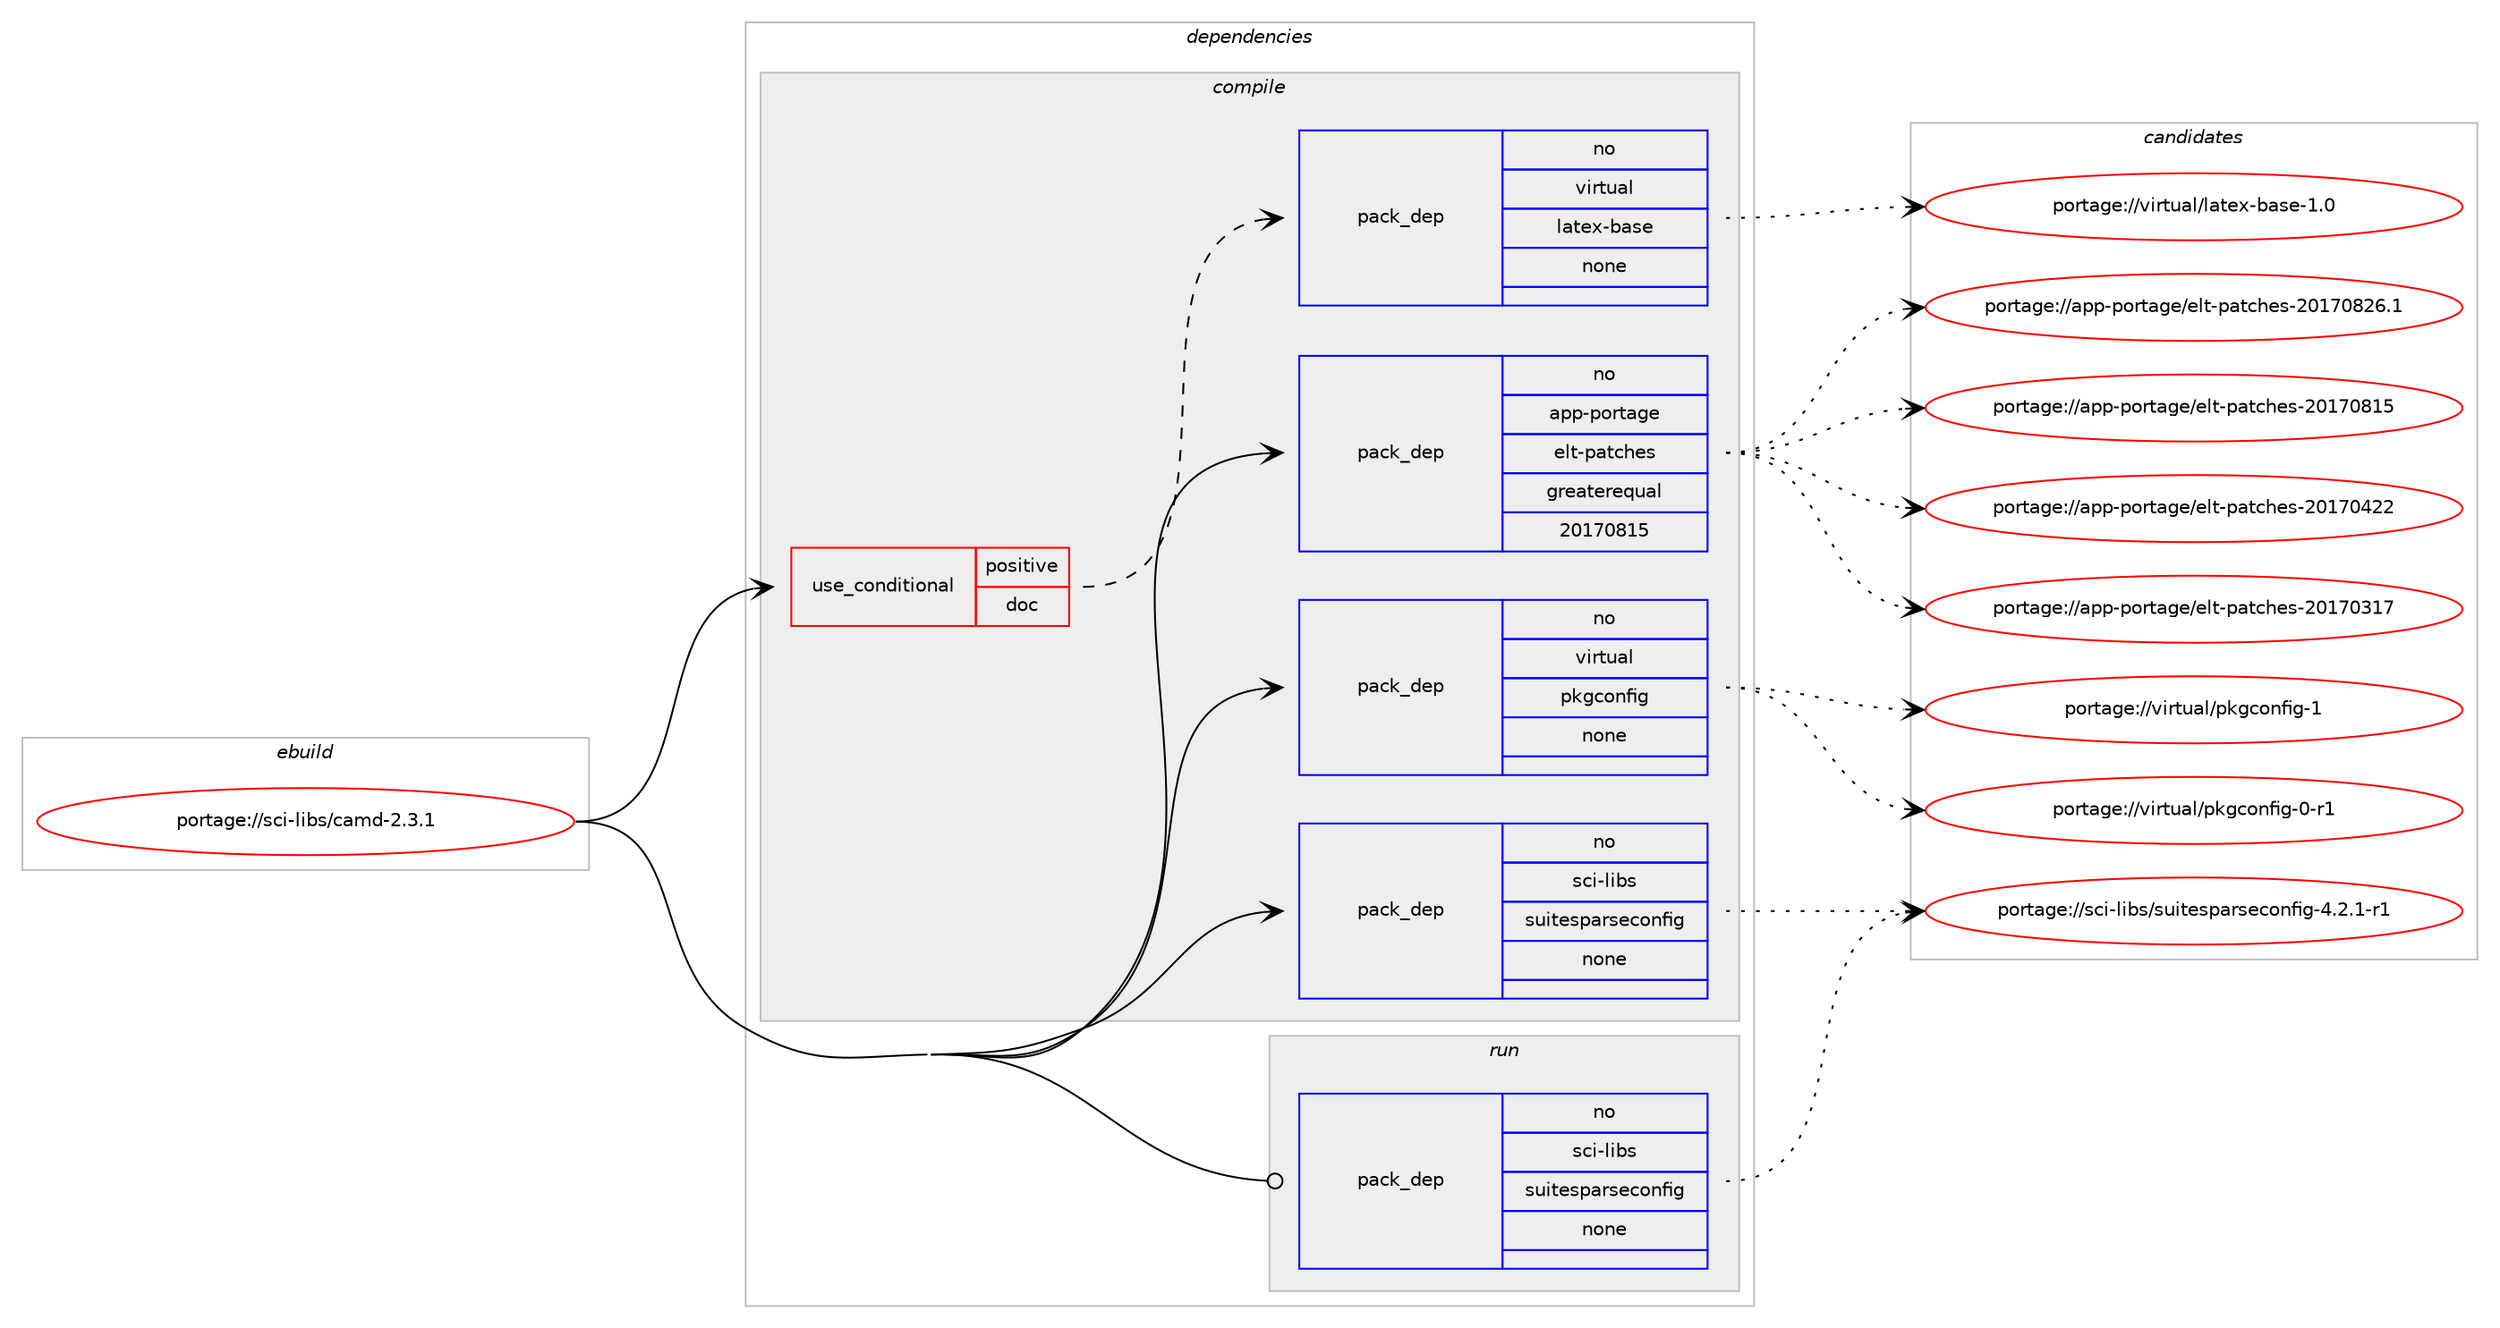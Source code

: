 digraph prolog {

# *************
# Graph options
# *************

newrank=true;
concentrate=true;
compound=true;
graph [rankdir=LR,fontname=Helvetica,fontsize=10,ranksep=1.5];#, ranksep=2.5, nodesep=0.2];
edge  [arrowhead=vee];
node  [fontname=Helvetica,fontsize=10];

# **********
# The ebuild
# **********

subgraph cluster_leftcol {
color=gray;
rank=same;
label=<<i>ebuild</i>>;
id [label="portage://sci-libs/camd-2.3.1", color=red, width=4, href="../sci-libs/camd-2.3.1.svg"];
}

# ****************
# The dependencies
# ****************

subgraph cluster_midcol {
color=gray;
label=<<i>dependencies</i>>;
subgraph cluster_compile {
fillcolor="#eeeeee";
style=filled;
label=<<i>compile</i>>;
subgraph cond18997 {
dependency93259 [label=<<TABLE BORDER="0" CELLBORDER="1" CELLSPACING="0" CELLPADDING="4"><TR><TD ROWSPAN="3" CELLPADDING="10">use_conditional</TD></TR><TR><TD>positive</TD></TR><TR><TD>doc</TD></TR></TABLE>>, shape=none, color=red];
subgraph pack72686 {
dependency93260 [label=<<TABLE BORDER="0" CELLBORDER="1" CELLSPACING="0" CELLPADDING="4" WIDTH="220"><TR><TD ROWSPAN="6" CELLPADDING="30">pack_dep</TD></TR><TR><TD WIDTH="110">no</TD></TR><TR><TD>virtual</TD></TR><TR><TD>latex-base</TD></TR><TR><TD>none</TD></TR><TR><TD></TD></TR></TABLE>>, shape=none, color=blue];
}
dependency93259:e -> dependency93260:w [weight=20,style="dashed",arrowhead="vee"];
}
id:e -> dependency93259:w [weight=20,style="solid",arrowhead="vee"];
subgraph pack72687 {
dependency93261 [label=<<TABLE BORDER="0" CELLBORDER="1" CELLSPACING="0" CELLPADDING="4" WIDTH="220"><TR><TD ROWSPAN="6" CELLPADDING="30">pack_dep</TD></TR><TR><TD WIDTH="110">no</TD></TR><TR><TD>app-portage</TD></TR><TR><TD>elt-patches</TD></TR><TR><TD>greaterequal</TD></TR><TR><TD>20170815</TD></TR></TABLE>>, shape=none, color=blue];
}
id:e -> dependency93261:w [weight=20,style="solid",arrowhead="vee"];
subgraph pack72688 {
dependency93262 [label=<<TABLE BORDER="0" CELLBORDER="1" CELLSPACING="0" CELLPADDING="4" WIDTH="220"><TR><TD ROWSPAN="6" CELLPADDING="30">pack_dep</TD></TR><TR><TD WIDTH="110">no</TD></TR><TR><TD>sci-libs</TD></TR><TR><TD>suitesparseconfig</TD></TR><TR><TD>none</TD></TR><TR><TD></TD></TR></TABLE>>, shape=none, color=blue];
}
id:e -> dependency93262:w [weight=20,style="solid",arrowhead="vee"];
subgraph pack72689 {
dependency93263 [label=<<TABLE BORDER="0" CELLBORDER="1" CELLSPACING="0" CELLPADDING="4" WIDTH="220"><TR><TD ROWSPAN="6" CELLPADDING="30">pack_dep</TD></TR><TR><TD WIDTH="110">no</TD></TR><TR><TD>virtual</TD></TR><TR><TD>pkgconfig</TD></TR><TR><TD>none</TD></TR><TR><TD></TD></TR></TABLE>>, shape=none, color=blue];
}
id:e -> dependency93263:w [weight=20,style="solid",arrowhead="vee"];
}
subgraph cluster_compileandrun {
fillcolor="#eeeeee";
style=filled;
label=<<i>compile and run</i>>;
}
subgraph cluster_run {
fillcolor="#eeeeee";
style=filled;
label=<<i>run</i>>;
subgraph pack72690 {
dependency93264 [label=<<TABLE BORDER="0" CELLBORDER="1" CELLSPACING="0" CELLPADDING="4" WIDTH="220"><TR><TD ROWSPAN="6" CELLPADDING="30">pack_dep</TD></TR><TR><TD WIDTH="110">no</TD></TR><TR><TD>sci-libs</TD></TR><TR><TD>suitesparseconfig</TD></TR><TR><TD>none</TD></TR><TR><TD></TD></TR></TABLE>>, shape=none, color=blue];
}
id:e -> dependency93264:w [weight=20,style="solid",arrowhead="odot"];
}
}

# **************
# The candidates
# **************

subgraph cluster_choices {
rank=same;
color=gray;
label=<<i>candidates</i>>;

subgraph choice72686 {
color=black;
nodesep=1;
choice11810511411611797108471089711610112045989711510145494648 [label="portage://virtual/latex-base-1.0", color=red, width=4,href="../virtual/latex-base-1.0.svg"];
dependency93260:e -> choice11810511411611797108471089711610112045989711510145494648:w [style=dotted,weight="100"];
}
subgraph choice72687 {
color=black;
nodesep=1;
choice971121124511211111411697103101471011081164511297116991041011154550484955485650544649 [label="portage://app-portage/elt-patches-20170826.1", color=red, width=4,href="../app-portage/elt-patches-20170826.1.svg"];
choice97112112451121111141169710310147101108116451129711699104101115455048495548564953 [label="portage://app-portage/elt-patches-20170815", color=red, width=4,href="../app-portage/elt-patches-20170815.svg"];
choice97112112451121111141169710310147101108116451129711699104101115455048495548525050 [label="portage://app-portage/elt-patches-20170422", color=red, width=4,href="../app-portage/elt-patches-20170422.svg"];
choice97112112451121111141169710310147101108116451129711699104101115455048495548514955 [label="portage://app-portage/elt-patches-20170317", color=red, width=4,href="../app-portage/elt-patches-20170317.svg"];
dependency93261:e -> choice971121124511211111411697103101471011081164511297116991041011154550484955485650544649:w [style=dotted,weight="100"];
dependency93261:e -> choice97112112451121111141169710310147101108116451129711699104101115455048495548564953:w [style=dotted,weight="100"];
dependency93261:e -> choice97112112451121111141169710310147101108116451129711699104101115455048495548525050:w [style=dotted,weight="100"];
dependency93261:e -> choice97112112451121111141169710310147101108116451129711699104101115455048495548514955:w [style=dotted,weight="100"];
}
subgraph choice72688 {
color=black;
nodesep=1;
choice1159910545108105981154711511710511610111511297114115101991111101021051034552465046494511449 [label="portage://sci-libs/suitesparseconfig-4.2.1-r1", color=red, width=4,href="../sci-libs/suitesparseconfig-4.2.1-r1.svg"];
dependency93262:e -> choice1159910545108105981154711511710511610111511297114115101991111101021051034552465046494511449:w [style=dotted,weight="100"];
}
subgraph choice72689 {
color=black;
nodesep=1;
choice1181051141161179710847112107103991111101021051034549 [label="portage://virtual/pkgconfig-1", color=red, width=4,href="../virtual/pkgconfig-1.svg"];
choice11810511411611797108471121071039911111010210510345484511449 [label="portage://virtual/pkgconfig-0-r1", color=red, width=4,href="../virtual/pkgconfig-0-r1.svg"];
dependency93263:e -> choice1181051141161179710847112107103991111101021051034549:w [style=dotted,weight="100"];
dependency93263:e -> choice11810511411611797108471121071039911111010210510345484511449:w [style=dotted,weight="100"];
}
subgraph choice72690 {
color=black;
nodesep=1;
choice1159910545108105981154711511710511610111511297114115101991111101021051034552465046494511449 [label="portage://sci-libs/suitesparseconfig-4.2.1-r1", color=red, width=4,href="../sci-libs/suitesparseconfig-4.2.1-r1.svg"];
dependency93264:e -> choice1159910545108105981154711511710511610111511297114115101991111101021051034552465046494511449:w [style=dotted,weight="100"];
}
}

}
